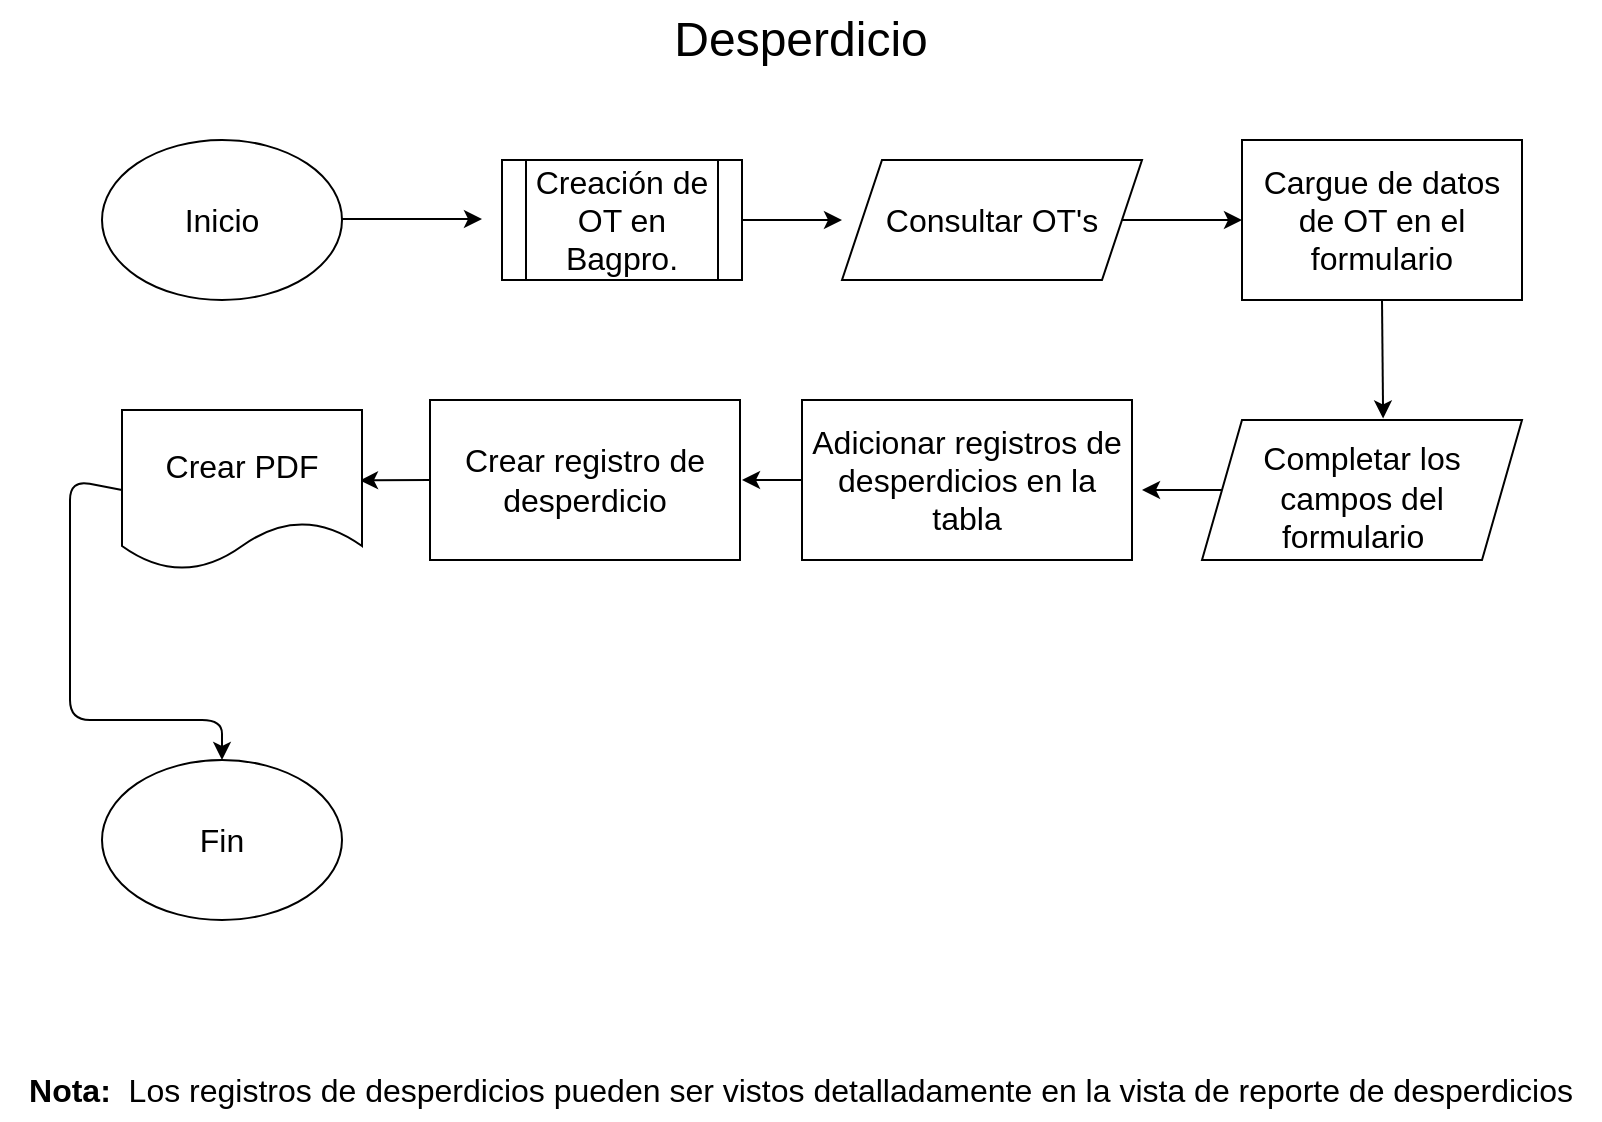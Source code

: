 <mxfile>
    <diagram id="L__QAXa2IC4hxzAjx19m" name="Page-1">
        <mxGraphModel dx="1086" dy="678" grid="1" gridSize="10" guides="1" tooltips="1" connect="1" arrows="1" fold="1" page="1" pageScale="1" pageWidth="850" pageHeight="1100" math="0" shadow="0">
            <root>
                <mxCell id="0"/>
                <mxCell id="1" parent="0"/>
                <mxCell id="2" value="Desperdicio" style="text;html=1;align=center;verticalAlign=middle;resizable=0;points=[];autosize=1;strokeColor=none;fillColor=none;fontSize=24;" vertex="1" parent="1">
                    <mxGeometry x="350" y="40" width="150" height="40" as="geometry"/>
                </mxCell>
                <mxCell id="4" style="edgeStyle=none;html=1;exitX=1;exitY=0.5;exitDx=0;exitDy=0;fontSize=16;" edge="1" parent="1">
                    <mxGeometry relative="1" as="geometry">
                        <mxPoint x="266" y="149.5" as="targetPoint"/>
                        <mxPoint x="186" y="149.5" as="sourcePoint"/>
                    </mxGeometry>
                </mxCell>
                <mxCell id="3" value="&lt;font style=&quot;font-size: 16px;&quot;&gt;Inicio&lt;/font&gt;" style="ellipse;whiteSpace=wrap;html=1;" vertex="1" parent="1">
                    <mxGeometry x="76" y="110" width="120" height="80" as="geometry"/>
                </mxCell>
                <mxCell id="7" style="edgeStyle=none;html=1;exitX=1;exitY=0.5;exitDx=0;exitDy=0;fontSize=16;" edge="1" parent="1" source="6">
                    <mxGeometry relative="1" as="geometry">
                        <mxPoint x="446" y="150" as="targetPoint"/>
                    </mxGeometry>
                </mxCell>
                <mxCell id="6" value="Creación de OT en Bagpro." style="shape=process;whiteSpace=wrap;html=1;backgroundOutline=1;fontSize=16;" vertex="1" parent="1">
                    <mxGeometry x="276" y="120" width="120" height="60" as="geometry"/>
                </mxCell>
                <mxCell id="13" style="edgeStyle=none;html=1;exitX=1;exitY=0.5;exitDx=0;exitDy=0;entryX=0;entryY=0.5;entryDx=0;entryDy=0;fontSize=16;" edge="1" parent="1" source="9" target="11">
                    <mxGeometry relative="1" as="geometry"/>
                </mxCell>
                <mxCell id="9" value="&lt;br&gt;Consultar OT's&lt;br&gt;&amp;nbsp;" style="shape=parallelogram;perimeter=parallelogramPerimeter;whiteSpace=wrap;html=1;fixedSize=1;fontSize=16;" vertex="1" parent="1">
                    <mxGeometry x="446" y="120" width="150" height="60" as="geometry"/>
                </mxCell>
                <mxCell id="14" style="edgeStyle=none;html=1;exitX=0.5;exitY=1;exitDx=0;exitDy=0;fontSize=16;entryX=0.566;entryY=-0.011;entryDx=0;entryDy=0;entryPerimeter=0;" edge="1" parent="1" source="11" target="15">
                    <mxGeometry relative="1" as="geometry">
                        <mxPoint x="706" y="250" as="targetPoint"/>
                    </mxGeometry>
                </mxCell>
                <mxCell id="11" value="Cargue de datos de OT en el formulario" style="rounded=0;whiteSpace=wrap;html=1;fontSize=16;" vertex="1" parent="1">
                    <mxGeometry x="646" y="110" width="140" height="80" as="geometry"/>
                </mxCell>
                <mxCell id="16" style="edgeStyle=none;html=1;exitX=0;exitY=0.5;exitDx=0;exitDy=0;fontSize=16;" edge="1" parent="1" source="15">
                    <mxGeometry relative="1" as="geometry">
                        <mxPoint x="596" y="285" as="targetPoint"/>
                    </mxGeometry>
                </mxCell>
                <mxCell id="15" value="&lt;br&gt;Completar los campos del formulario&amp;nbsp;&amp;nbsp;" style="shape=parallelogram;perimeter=parallelogramPerimeter;whiteSpace=wrap;html=1;fixedSize=1;fontSize=16;verticalAlign=bottom;" vertex="1" parent="1">
                    <mxGeometry x="626" y="250" width="160" height="70" as="geometry"/>
                </mxCell>
                <mxCell id="18" style="edgeStyle=none;html=1;exitX=0;exitY=0.5;exitDx=0;exitDy=0;fontSize=16;" edge="1" parent="1" source="17">
                    <mxGeometry relative="1" as="geometry">
                        <mxPoint x="396" y="280" as="targetPoint"/>
                    </mxGeometry>
                </mxCell>
                <mxCell id="17" value="Adicionar registros de desperdicios en la tabla" style="rounded=0;whiteSpace=wrap;html=1;fontSize=16;" vertex="1" parent="1">
                    <mxGeometry x="426" y="240" width="165" height="80" as="geometry"/>
                </mxCell>
                <mxCell id="24" style="edgeStyle=none;html=1;exitX=0;exitY=0.5;exitDx=0;exitDy=0;fontSize=16;" edge="1" parent="1" source="19">
                    <mxGeometry relative="1" as="geometry">
                        <mxPoint x="205" y="280.2" as="targetPoint"/>
                    </mxGeometry>
                </mxCell>
                <mxCell id="19" value="Crear registro de desperdicio" style="rounded=0;whiteSpace=wrap;html=1;fontSize=16;" vertex="1" parent="1">
                    <mxGeometry x="240" y="240" width="155" height="80" as="geometry"/>
                </mxCell>
                <mxCell id="47" style="edgeStyle=none;html=1;exitX=0;exitY=0.5;exitDx=0;exitDy=0;fontSize=16;" edge="1" parent="1" source="27" target="43">
                    <mxGeometry relative="1" as="geometry">
                        <Array as="points">
                            <mxPoint x="60" y="280"/>
                            <mxPoint x="60" y="400"/>
                            <mxPoint x="136" y="400"/>
                        </Array>
                    </mxGeometry>
                </mxCell>
                <mxCell id="27" value="Crear PDF" style="shape=document;whiteSpace=wrap;html=1;boundedLbl=1;fontSize=16;" vertex="1" parent="1">
                    <mxGeometry x="86" y="245" width="120" height="80" as="geometry"/>
                </mxCell>
                <mxCell id="43" value="&lt;span style=&quot;font-size: 16px;&quot;&gt;Fin&lt;/span&gt;" style="ellipse;whiteSpace=wrap;html=1;" vertex="1" parent="1">
                    <mxGeometry x="76" y="420" width="120" height="80" as="geometry"/>
                </mxCell>
                <mxCell id="48" value="&lt;b&gt;Nota:&lt;/b&gt;&amp;nbsp; Los registros de desperdicios pueden ser vistos detalladamente en la vista de reporte de desperdicios" style="text;html=1;align=center;verticalAlign=middle;resizable=0;points=[];autosize=1;strokeColor=none;fillColor=none;fontSize=16;" vertex="1" parent="1">
                    <mxGeometry x="25" y="570" width="800" height="30" as="geometry"/>
                </mxCell>
            </root>
        </mxGraphModel>
    </diagram>
</mxfile>